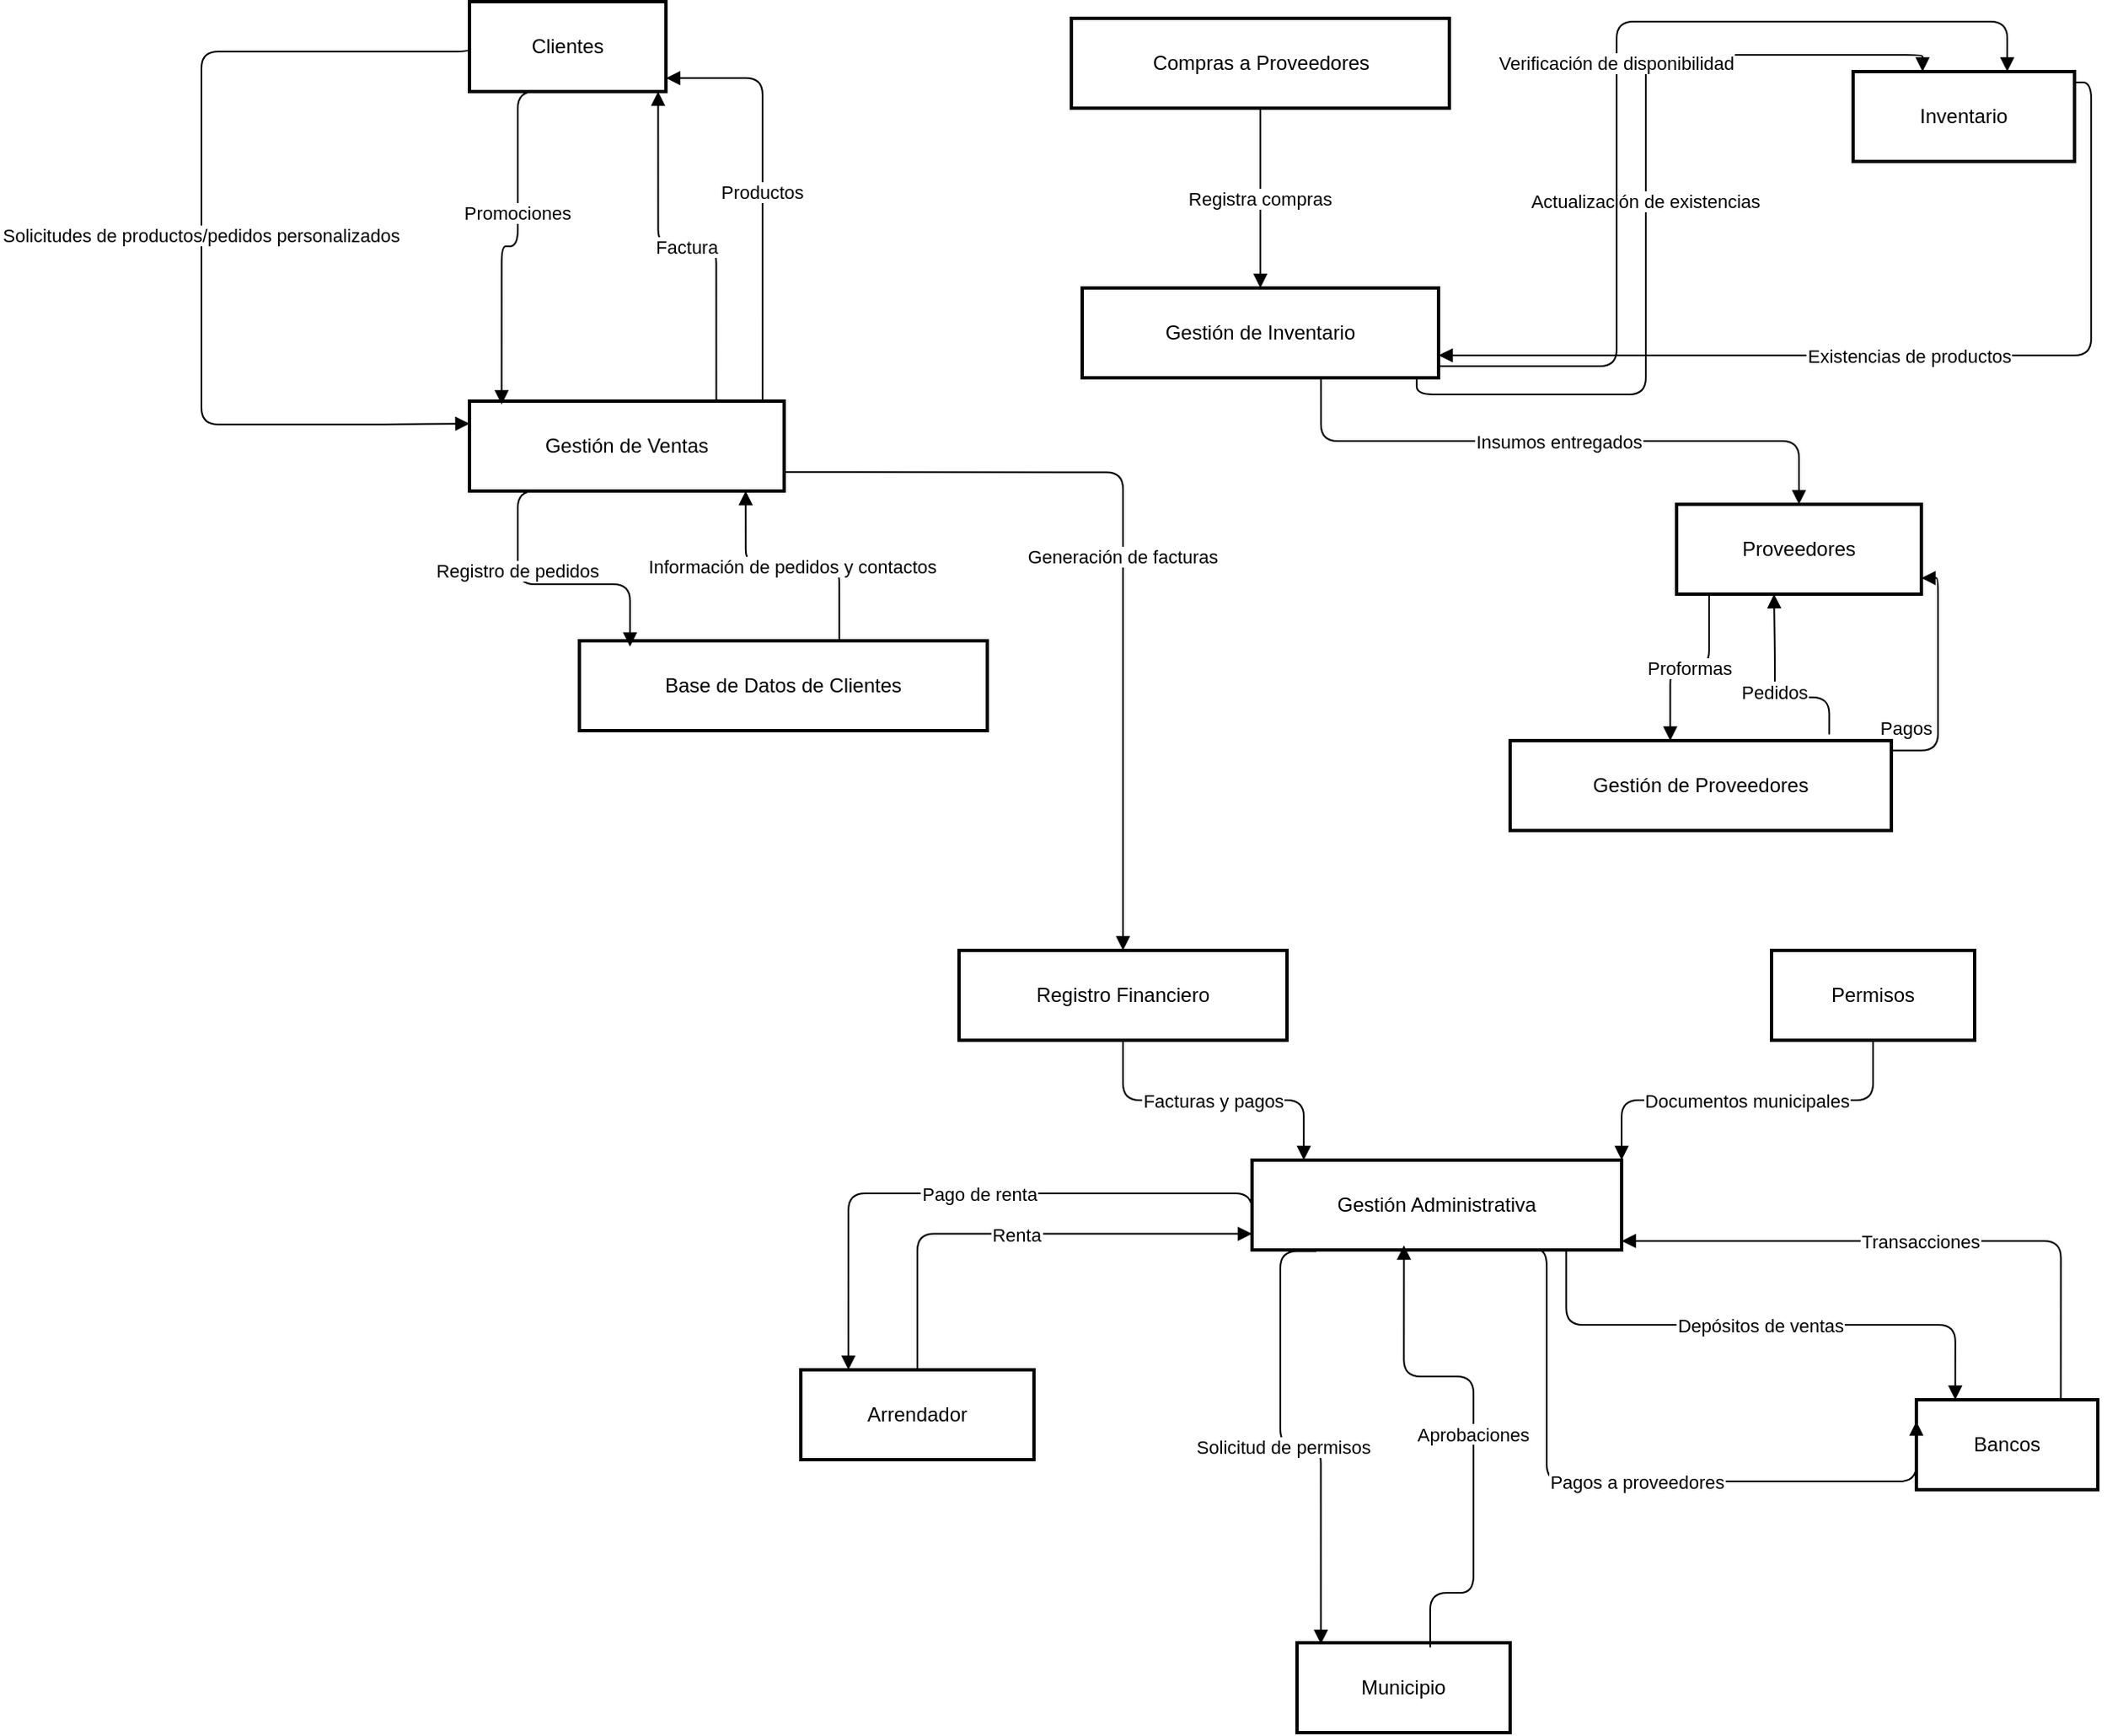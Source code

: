 <mxfile version="27.1.1">
  <diagram name="Page-1" id="xSIlCWUQG66eG-92K4HY">
    <mxGraphModel dx="1144" dy="1760" grid="1" gridSize="10" guides="1" tooltips="1" connect="1" arrows="1" fold="1" page="1" pageScale="1" pageWidth="850" pageHeight="1100" math="0" shadow="0">
      <root>
        <mxCell id="0" />
        <mxCell id="1" parent="0" />
        <mxCell id="2" value="Clientes" style="whiteSpace=wrap;strokeWidth=2;" parent="1" vertex="1">
          <mxGeometry x="311" y="-70" width="118" height="54" as="geometry" />
        </mxCell>
        <mxCell id="3" value="Gestión de Ventas" style="whiteSpace=wrap;strokeWidth=2;" parent="1" vertex="1">
          <mxGeometry x="311" y="170" width="189" height="54" as="geometry" />
        </mxCell>
        <mxCell id="4" value="Proveedores" style="whiteSpace=wrap;strokeWidth=2;" parent="1" vertex="1">
          <mxGeometry x="1036" y="232" width="147" height="54" as="geometry" />
        </mxCell>
        <mxCell id="5" value="Gestión de Proveedores" style="whiteSpace=wrap;strokeWidth=2;" parent="1" vertex="1">
          <mxGeometry x="936" y="373.96" width="229" height="54" as="geometry" />
        </mxCell>
        <mxCell id="6" value="Arrendador" style="whiteSpace=wrap;strokeWidth=2;" parent="1" vertex="1">
          <mxGeometry x="510" y="752" width="140" height="54" as="geometry" />
        </mxCell>
        <mxCell id="7" value="Gestión Administrativa" style="whiteSpace=wrap;strokeWidth=2;" parent="1" vertex="1">
          <mxGeometry x="781" y="626" width="222" height="54" as="geometry" />
        </mxCell>
        <mxCell id="8" value="Municipio" style="whiteSpace=wrap;strokeWidth=2;" parent="1" vertex="1">
          <mxGeometry x="808" y="916" width="128" height="54" as="geometry" />
        </mxCell>
        <mxCell id="9" value="Bancos" style="whiteSpace=wrap;strokeWidth=2;" parent="1" vertex="1">
          <mxGeometry x="1180" y="770" width="109" height="54" as="geometry" />
        </mxCell>
        <mxCell id="10" value="Base de Datos de Clientes" style="whiteSpace=wrap;strokeWidth=2;" parent="1" vertex="1">
          <mxGeometry x="377" y="314" width="245" height="54" as="geometry" />
        </mxCell>
        <mxCell id="11" value="Registro Financiero" style="whiteSpace=wrap;strokeWidth=2;" parent="1" vertex="1">
          <mxGeometry x="605" y="500" width="197" height="54" as="geometry" />
        </mxCell>
        <mxCell id="12" value="Gestión de Inventario" style="whiteSpace=wrap;strokeWidth=2;" parent="1" vertex="1">
          <mxGeometry x="679" y="102" width="214" height="54" as="geometry" />
        </mxCell>
        <mxCell id="13" value="Inventario" style="whiteSpace=wrap;strokeWidth=2;" parent="1" vertex="1">
          <mxGeometry x="1142" y="-28" width="133" height="54" as="geometry" />
        </mxCell>
        <mxCell id="14" value="Compras a Proveedores" style="whiteSpace=wrap;strokeWidth=2;" parent="1" vertex="1">
          <mxGeometry x="672.5" y="-60" width="227" height="54" as="geometry" />
        </mxCell>
        <mxCell id="15" value="Permisos" style="whiteSpace=wrap;strokeWidth=2;" parent="1" vertex="1">
          <mxGeometry x="1093" y="500" width="122" height="54" as="geometry" />
        </mxCell>
        <mxCell id="16" value="Solicitudes de productos/pedidos personalizados" style="startArrow=none;endArrow=block;exitX=0;exitY=0.5;entryX=0;entryY=0.25;edgeStyle=orthogonalEdgeStyle;entryDx=0;entryDy=0;exitDx=0;exitDy=0;" parent="1" source="2" target="3" edge="1">
          <mxGeometry x="-0.002" relative="1" as="geometry">
            <Array as="points">
              <mxPoint x="311" y="-40" />
              <mxPoint x="150" y="-40" />
              <mxPoint x="150" y="184" />
              <mxPoint x="260" y="184" />
            </Array>
            <mxPoint as="offset" />
          </mxGeometry>
        </mxCell>
        <mxCell id="17" value="Factura" style="startArrow=none;endArrow=block;exitX=0.79;exitY=-0.01;entryX=0.96;entryY=1;edgeStyle=orthogonalEdgeStyle;" parent="1" source="3" target="2" edge="1">
          <mxGeometry relative="1" as="geometry" />
        </mxCell>
        <mxCell id="18" value="Productos" style="startArrow=none;endArrow=block;exitX=0.94;exitY=-0.01;entryX=1;entryY=0.85;edgeStyle=orthogonalEdgeStyle;" parent="1" source="3" target="2" edge="1">
          <mxGeometry relative="1" as="geometry" />
        </mxCell>
        <mxCell id="19" value="Promociones" style="startArrow=none;endArrow=block;exitX=0.69;exitY=1;entryX=0.102;entryY=0.036;edgeStyle=orthogonalEdgeStyle;entryDx=0;entryDy=0;entryPerimeter=0;" parent="1" source="2" target="3" edge="1">
          <mxGeometry relative="1" as="geometry">
            <Array as="points">
              <mxPoint x="340" y="-16" />
              <mxPoint x="340" y="77" />
              <mxPoint x="330" y="77" />
            </Array>
          </mxGeometry>
        </mxCell>
        <mxCell id="20" value="Proformas" style="startArrow=none;endArrow=block;exitX=0.14;exitY=0.99;entryX=0.42;entryY=0;edgeStyle=orthogonalEdgeStyle;" parent="1" source="4" target="5" edge="1">
          <mxGeometry relative="1" as="geometry" />
        </mxCell>
        <mxCell id="21" value="Pedidos" style="startArrow=none;endArrow=block;exitX=0.837;exitY=-0.069;entryX=0.4;entryY=0.99;edgeStyle=orthogonalEdgeStyle;exitDx=0;exitDy=0;exitPerimeter=0;" parent="1" source="5" target="4" edge="1">
          <mxGeometry relative="1" as="geometry">
            <Array as="points">
              <mxPoint x="1128" y="347.96" />
              <mxPoint x="1095" y="347.96" />
              <mxPoint x="1095" y="321.96" />
            </Array>
          </mxGeometry>
        </mxCell>
        <mxCell id="22" value="Pagos" style="startArrow=none;endArrow=block;exitX=1;exitY=0.11;entryX=1;entryY=0.82;edgeStyle=orthogonalEdgeStyle;" parent="1" source="5" target="4" edge="1">
          <mxGeometry x="-0.405" y="19" relative="1" as="geometry">
            <mxPoint as="offset" />
          </mxGeometry>
        </mxCell>
        <mxCell id="23" value="Renta" style="startArrow=none;endArrow=block;exitX=0.5;exitY=0.01;entryX=0;entryY=0.82;edgeStyle=orthogonalEdgeStyle;" parent="1" source="6" target="7" edge="1">
          <mxGeometry relative="1" as="geometry" />
        </mxCell>
        <mxCell id="24" value="Pago de renta" style="startArrow=none;endArrow=block;exitX=0;exitY=0.76;entryX=0.21;entryY=0.01;edgeStyle=orthogonalEdgeStyle;" parent="1" source="7" target="6" edge="1">
          <mxGeometry relative="1" as="geometry">
            <Array as="points">
              <mxPoint x="781" y="646" />
              <mxPoint x="539" y="646" />
            </Array>
          </mxGeometry>
        </mxCell>
        <mxCell id="25" value="Aprobaciones" style="startArrow=none;endArrow=block;exitX=0.5;exitY=0.01;edgeStyle=orthogonalEdgeStyle;entryX=0.411;entryY=0.949;entryDx=0;entryDy=0;entryPerimeter=0;" parent="1" target="7" edge="1">
          <mxGeometry relative="1" as="geometry">
            <Array as="points">
              <mxPoint x="888" y="886" />
              <mxPoint x="914" y="886" />
              <mxPoint x="914" y="756" />
              <mxPoint x="872" y="756" />
            </Array>
            <mxPoint x="888" y="918.75" as="sourcePoint" />
            <mxPoint x="895" y="666" as="targetPoint" />
          </mxGeometry>
        </mxCell>
        <mxCell id="26" value="Solicitud de permisos" style="startArrow=none;endArrow=block;exitX=0.174;exitY=1.013;entryX=0.112;entryY=0.013;edgeStyle=orthogonalEdgeStyle;exitDx=0;exitDy=0;exitPerimeter=0;entryDx=0;entryDy=0;entryPerimeter=0;" parent="1" source="7" target="8" edge="1">
          <mxGeometry relative="1" as="geometry">
            <Array as="points">
              <mxPoint x="798" y="681" />
              <mxPoint x="798" y="798" />
              <mxPoint x="822" y="798" />
            </Array>
          </mxGeometry>
        </mxCell>
        <mxCell id="27" value="Transacciones" style="startArrow=none;endArrow=block;exitX=0.79;exitY=0.01;entryX=1;entryY=0.9;edgeStyle=orthogonalEdgeStyle;" parent="1" source="9" target="7" edge="1">
          <mxGeometry relative="1" as="geometry" />
        </mxCell>
        <mxCell id="28" value="Pagos a proveedores" style="startArrow=none;endArrow=block;exitX=0.75;exitY=1;entryX=0;entryY=0.24;edgeStyle=orthogonalEdgeStyle;exitDx=0;exitDy=0;" parent="1" source="7" target="9" edge="1">
          <mxGeometry relative="1" as="geometry">
            <Array as="points">
              <mxPoint x="958" y="680" />
              <mxPoint x="958" y="819" />
            </Array>
          </mxGeometry>
        </mxCell>
        <mxCell id="29" value="Depósitos de ventas" style="startArrow=none;endArrow=block;exitX=0.85;exitY=1;entryX=0.22;entryY=0.01;edgeStyle=orthogonalEdgeStyle;" parent="1" source="7" target="9" edge="1">
          <mxGeometry relative="1" as="geometry" />
        </mxCell>
        <mxCell id="30" value="Registro de pedidos" style="startArrow=none;endArrow=block;exitX=0.5;exitY=0.99;entryX=0.124;entryY=0.065;edgeStyle=orthogonalEdgeStyle;entryDx=0;entryDy=0;entryPerimeter=0;" parent="1" source="3" target="10" edge="1">
          <mxGeometry relative="1" as="geometry">
            <Array as="points">
              <mxPoint x="340" y="224" />
              <mxPoint x="340" y="280" />
              <mxPoint x="407" y="280" />
            </Array>
          </mxGeometry>
        </mxCell>
        <mxCell id="31" value="Generación de facturas" style="startArrow=none;endArrow=block;exitX=1;exitY=0.79;entryX=0.5;entryY=-0.01;edgeStyle=orthogonalEdgeStyle;" parent="1" source="3" target="11" edge="1">
          <mxGeometry x="0.035" relative="1" as="geometry">
            <Array as="points">
              <mxPoint x="704" y="213" />
            </Array>
            <mxPoint as="offset" />
          </mxGeometry>
        </mxCell>
        <mxCell id="32" value="Actualización de existencias" style="startArrow=none;endArrow=block;exitX=0.93;exitY=0.99;entryX=0.31;entryY=-0.01;edgeStyle=orthogonalEdgeStyle;" parent="1" source="12" target="13" edge="1">
          <mxGeometry relative="1" as="geometry" />
        </mxCell>
        <mxCell id="33" value="Verificación de disponibilidad" style="startArrow=none;endArrow=block;exitX=1;exitY=0.87;entryX=0.7;entryY=-0.01;edgeStyle=orthogonalEdgeStyle;" parent="1" source="12" target="13" edge="1">
          <mxGeometry relative="1" as="geometry">
            <Array as="points">
              <mxPoint x="1000" y="149" />
              <mxPoint x="1000" y="-58" />
              <mxPoint x="1235" y="-58" />
            </Array>
          </mxGeometry>
        </mxCell>
        <mxCell id="34" value="Registra compras" style="curved=1;startArrow=none;endArrow=block;exitX=0.5;exitY=1;entryX=0.5;entryY=-0.01;" parent="1" source="14" target="12" edge="1">
          <mxGeometry relative="1" as="geometry">
            <Array as="points" />
          </mxGeometry>
        </mxCell>
        <mxCell id="35" value="Insumos entregados" style="startArrow=none;endArrow=block;exitX=0.67;exitY=0.994;entryX=0.5;entryY=-0.01;exitDx=0;exitDy=0;exitPerimeter=0;edgeStyle=orthogonalEdgeStyle;" parent="1" source="12" target="4" edge="1">
          <mxGeometry relative="1" as="geometry">
            <mxPoint x="1471" y="182.0" as="sourcePoint" />
          </mxGeometry>
        </mxCell>
        <mxCell id="36" value="Información de pedidos y contactos" style="startArrow=none;endArrow=block;exitX=0.64;exitY=-0.01;entryX=0.87;entryY=0.99;edgeStyle=orthogonalEdgeStyle;" parent="1" source="10" target="3" edge="1">
          <mxGeometry relative="1" as="geometry" />
        </mxCell>
        <mxCell id="37" value="Existencias de productos" style="startArrow=none;endArrow=block;exitX=1;exitY=0.12;entryX=1;entryY=0.75;edgeStyle=orthogonalEdgeStyle;" parent="1" source="13" target="12" edge="1">
          <mxGeometry relative="1" as="geometry" />
        </mxCell>
        <mxCell id="38" value="Facturas y pagos" style="startArrow=none;endArrow=block;exitX=0.5;exitY=0.99;entryX=0.14;entryY=0;edgeStyle=orthogonalEdgeStyle;" parent="1" source="11" target="7" edge="1">
          <mxGeometry relative="1" as="geometry" />
        </mxCell>
        <mxCell id="39" value="Documentos municipales" style="startArrow=none;endArrow=block;exitX=0.5;exitY=0.99;entryX=1;entryY=0;edgeStyle=orthogonalEdgeStyle;" parent="1" source="15" target="7" edge="1">
          <mxGeometry relative="1" as="geometry" />
        </mxCell>
      </root>
    </mxGraphModel>
  </diagram>
</mxfile>
